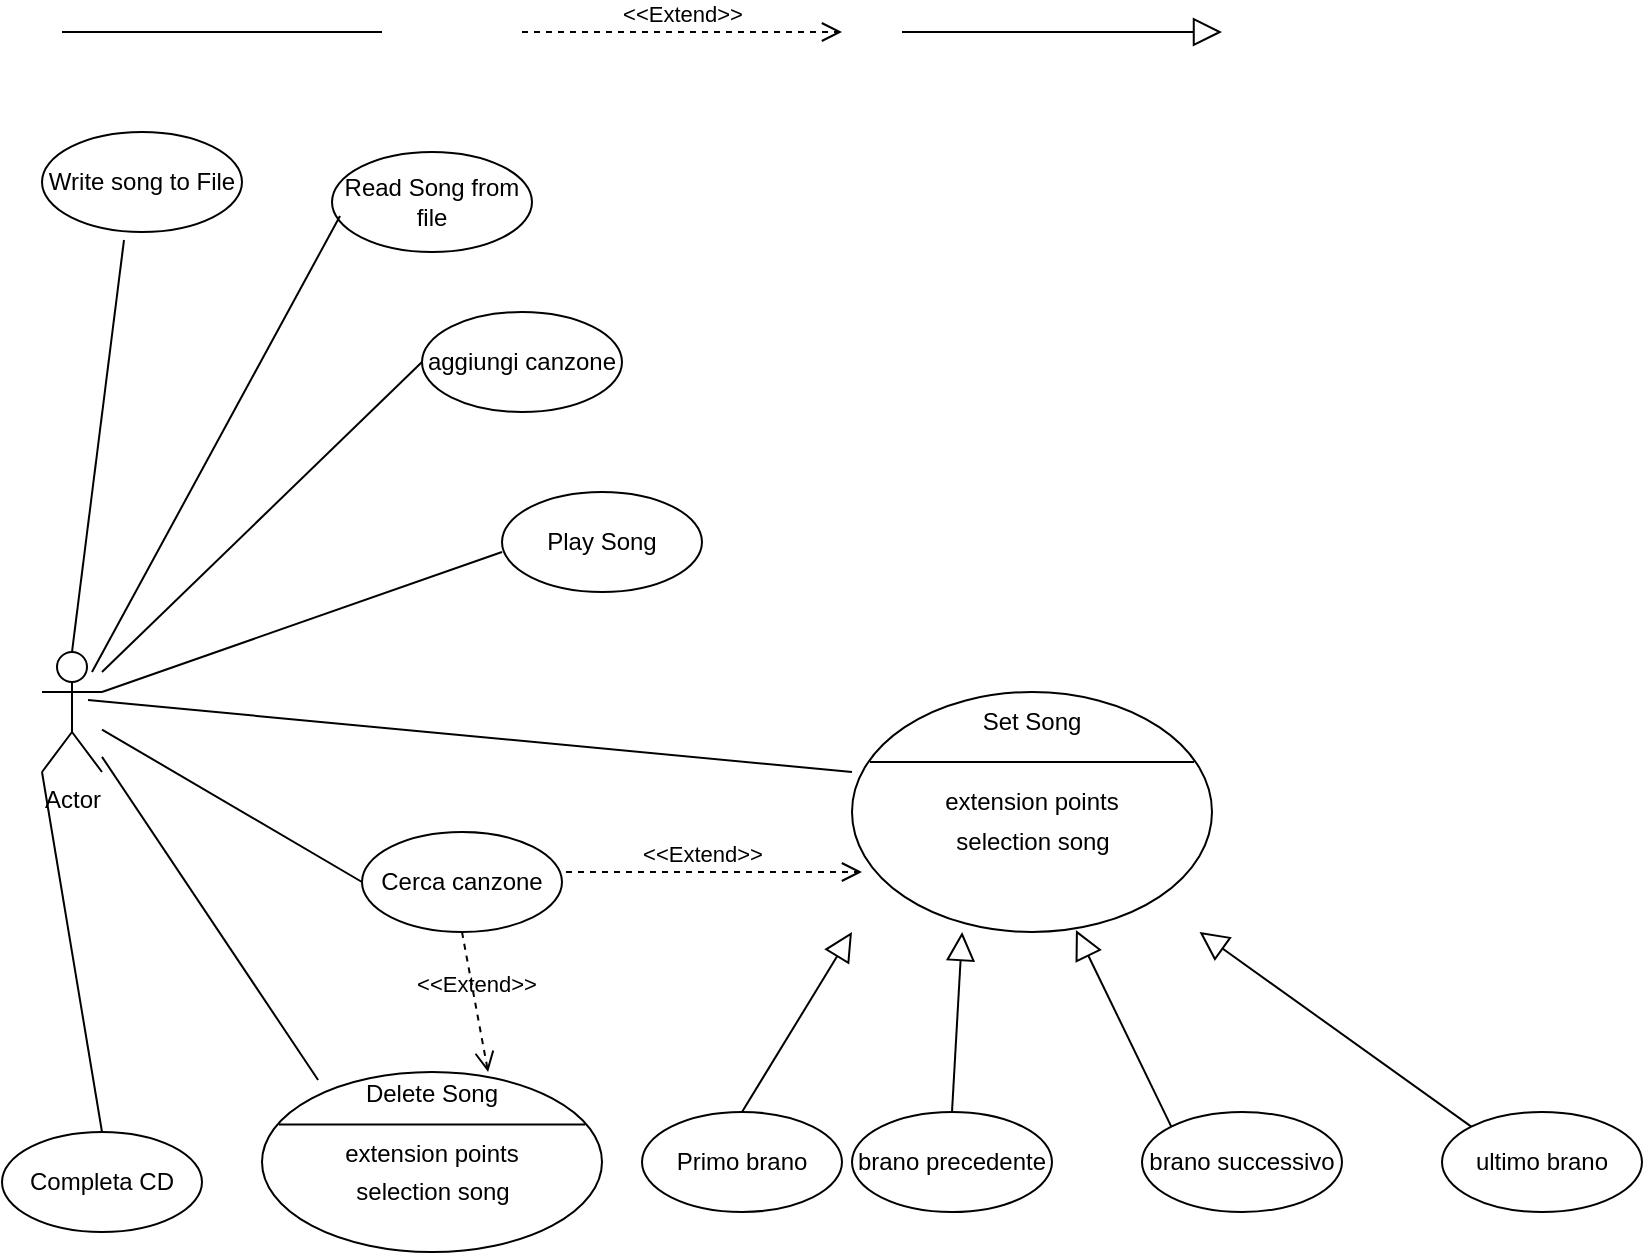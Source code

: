 <mxfile version="25.0.2" pages="2">
  <diagram name="use-case" id="G2yHooNUMp1ZqafUJRAE">
    <mxGraphModel grid="1" page="1" gridSize="10" guides="1" tooltips="1" connect="1" arrows="1" fold="1" pageScale="1" pageWidth="850" pageHeight="1100" math="0" shadow="0">
      <root>
        <mxCell id="0" />
        <mxCell id="1" parent="0" />
        <mxCell id="Fyyzq-A9VG0M-GMCANRr-1" value="Actor" style="shape=umlActor;verticalLabelPosition=bottom;verticalAlign=top;html=1;" vertex="1" parent="1">
          <mxGeometry x="20" y="400" width="30" height="60" as="geometry" />
        </mxCell>
        <mxCell id="Fyyzq-A9VG0M-GMCANRr-4" value="&lt;div&gt;&lt;br&gt;&lt;/div&gt;&lt;div&gt;&lt;br&gt;&lt;/div&gt;&lt;div&gt;selection song&lt;/div&gt;" style="shape=ellipse;container=1;horizontal=1;horizontalStack=0;resizeParent=1;resizeParentMax=0;resizeLast=0;html=1;dashed=0;collapsible=0;" vertex="1" parent="1">
          <mxGeometry x="425" y="420" width="180" height="120" as="geometry" />
        </mxCell>
        <mxCell id="Fyyzq-A9VG0M-GMCANRr-5" value="Set Song" style="html=1;strokeColor=none;fillColor=none;align=center;verticalAlign=middle;rotatable=0;whiteSpace=wrap;" vertex="1" parent="Fyyzq-A9VG0M-GMCANRr-4">
          <mxGeometry width="180" height="30" as="geometry" />
        </mxCell>
        <mxCell id="Fyyzq-A9VG0M-GMCANRr-6" value="" style="line;strokeWidth=1;fillColor=none;rotatable=0;labelPosition=right;points=[];portConstraint=eastwest;dashed=0;resizeWidth=1;" vertex="1" parent="Fyyzq-A9VG0M-GMCANRr-4">
          <mxGeometry x="9" y="30" width="162" height="10" as="geometry" />
        </mxCell>
        <mxCell id="Fyyzq-A9VG0M-GMCANRr-7" value="extension points" style="text;html=1;align=center;verticalAlign=middle;rotatable=0;fillColor=none;strokeColor=none;whiteSpace=wrap;" vertex="1" parent="Fyyzq-A9VG0M-GMCANRr-4">
          <mxGeometry y="40" width="180" height="30" as="geometry" />
        </mxCell>
        <mxCell id="Fyyzq-A9VG0M-GMCANRr-14" value="brano successivo" style="ellipse;html=1;whiteSpace=wrap;" vertex="1" parent="1">
          <mxGeometry x="570" y="630" width="100" height="50" as="geometry" />
        </mxCell>
        <mxCell id="Fyyzq-A9VG0M-GMCANRr-15" value="brano precedente" style="ellipse;html=1;whiteSpace=wrap;" vertex="1" parent="1">
          <mxGeometry x="425" y="630" width="100" height="50" as="geometry" />
        </mxCell>
        <mxCell id="Fyyzq-A9VG0M-GMCANRr-16" value="Primo brano" style="ellipse;html=1;whiteSpace=wrap;" vertex="1" parent="1">
          <mxGeometry x="320" y="630" width="100" height="50" as="geometry" />
        </mxCell>
        <mxCell id="Fyyzq-A9VG0M-GMCANRr-17" value="ultimo brano" style="ellipse;html=1;whiteSpace=wrap;" vertex="1" parent="1">
          <mxGeometry x="720" y="630" width="100" height="50" as="geometry" />
        </mxCell>
        <mxCell id="Fyyzq-A9VG0M-GMCANRr-18" value="aggiungi canzone" style="ellipse;html=1;whiteSpace=wrap;" vertex="1" parent="1">
          <mxGeometry x="210" y="230" width="100" height="50" as="geometry" />
        </mxCell>
        <mxCell id="Fyyzq-A9VG0M-GMCANRr-20" value="" style="endArrow=none;html=1;endSize=12;startArrow=none;startSize=14;startFill=0;edgeStyle=orthogonalEdgeStyle;align=center;verticalAlign=bottom;endFill=0;rounded=0;" edge="1" parent="1">
          <mxGeometry y="3" relative="1" as="geometry">
            <mxPoint x="30" y="90" as="sourcePoint" />
            <mxPoint x="190" y="90" as="targetPoint" />
          </mxGeometry>
        </mxCell>
        <mxCell id="Fyyzq-A9VG0M-GMCANRr-21" value="" style="endArrow=none;html=1;endSize=12;startArrow=none;startSize=14;startFill=0;align=center;verticalAlign=bottom;endFill=0;rounded=0;exitX=1;exitY=0.333;exitDx=0;exitDy=0;exitPerimeter=0;" edge="1" parent="1" source="Fyyzq-A9VG0M-GMCANRr-1">
          <mxGeometry y="3" relative="1" as="geometry">
            <mxPoint x="80" y="429.5" as="sourcePoint" />
            <mxPoint x="250" y="350" as="targetPoint" />
          </mxGeometry>
        </mxCell>
        <mxCell id="Fyyzq-A9VG0M-GMCANRr-22" value="Play Song" style="ellipse;html=1;whiteSpace=wrap;" vertex="1" parent="1">
          <mxGeometry x="250" y="320" width="100" height="50" as="geometry" />
        </mxCell>
        <mxCell id="Fyyzq-A9VG0M-GMCANRr-23" value="" style="endArrow=none;html=1;endSize=12;startArrow=none;startSize=14;startFill=0;align=center;verticalAlign=bottom;endFill=0;rounded=0;exitX=0.767;exitY=0.4;exitDx=0;exitDy=0;exitPerimeter=0;entryX=0;entryY=0;entryDx=0;entryDy=0;" edge="1" parent="1" source="Fyyzq-A9VG0M-GMCANRr-1" target="Fyyzq-A9VG0M-GMCANRr-7">
          <mxGeometry y="3" relative="1" as="geometry">
            <mxPoint x="60" y="430" as="sourcePoint" />
            <mxPoint x="260" y="360" as="targetPoint" />
          </mxGeometry>
        </mxCell>
        <mxCell id="Fyyzq-A9VG0M-GMCANRr-24" value="&amp;lt;&amp;lt;Extend&amp;gt;&amp;gt;" style="endArrow=open;startArrow=none;endFill=0;startFill=0;endSize=8;html=1;verticalAlign=bottom;dashed=1;labelBackgroundColor=none;rounded=0;" edge="1" parent="1">
          <mxGeometry width="160" relative="1" as="geometry">
            <mxPoint x="260" y="90" as="sourcePoint" />
            <mxPoint x="420" y="90" as="targetPoint" />
          </mxGeometry>
        </mxCell>
        <mxCell id="Fyyzq-A9VG0M-GMCANRr-25" value="&amp;lt;&amp;lt;Extend&amp;gt;&amp;gt;" style="endArrow=open;startArrow=none;endFill=0;startFill=0;endSize=8;html=1;verticalAlign=bottom;dashed=1;labelBackgroundColor=none;rounded=0;" edge="1" parent="1">
          <mxGeometry width="160" relative="1" as="geometry">
            <mxPoint x="270" y="510" as="sourcePoint" />
            <mxPoint x="430" y="510" as="targetPoint" />
          </mxGeometry>
        </mxCell>
        <mxCell id="Fyyzq-A9VG0M-GMCANRr-26" value="Cerca canzone" style="ellipse;html=1;whiteSpace=wrap;" vertex="1" parent="1">
          <mxGeometry x="180" y="490" width="100" height="50" as="geometry" />
        </mxCell>
        <mxCell id="Fyyzq-A9VG0M-GMCANRr-27" value="" style="edgeStyle=none;html=1;endSize=12;endArrow=block;endFill=0;rounded=0;" edge="1" parent="1">
          <mxGeometry width="160" relative="1" as="geometry">
            <mxPoint x="450" y="90" as="sourcePoint" />
            <mxPoint x="610" y="90" as="targetPoint" />
          </mxGeometry>
        </mxCell>
        <mxCell id="Fyyzq-A9VG0M-GMCANRr-28" value="" style="edgeStyle=none;html=1;endSize=12;endArrow=block;endFill=0;rounded=0;entryX=0;entryY=1;entryDx=0;entryDy=0;exitX=0.5;exitY=0;exitDx=0;exitDy=0;" edge="1" parent="1" source="Fyyzq-A9VG0M-GMCANRr-16" target="Fyyzq-A9VG0M-GMCANRr-4">
          <mxGeometry width="160" relative="1" as="geometry">
            <mxPoint x="320" y="610" as="sourcePoint" />
            <mxPoint x="480" y="610" as="targetPoint" />
          </mxGeometry>
        </mxCell>
        <mxCell id="Fyyzq-A9VG0M-GMCANRr-29" value="" style="edgeStyle=none;html=1;endSize=12;endArrow=block;endFill=0;rounded=0;entryX=0.306;entryY=1;entryDx=0;entryDy=0;exitX=0.5;exitY=0;exitDx=0;exitDy=0;entryPerimeter=0;" edge="1" parent="1" source="Fyyzq-A9VG0M-GMCANRr-15" target="Fyyzq-A9VG0M-GMCANRr-4">
          <mxGeometry width="160" relative="1" as="geometry">
            <mxPoint x="360" y="640" as="sourcePoint" />
            <mxPoint x="435" y="550" as="targetPoint" />
          </mxGeometry>
        </mxCell>
        <mxCell id="Fyyzq-A9VG0M-GMCANRr-30" value="" style="edgeStyle=none;html=1;endSize=12;endArrow=block;endFill=0;rounded=0;entryX=0.622;entryY=0.992;entryDx=0;entryDy=0;exitX=0;exitY=0;exitDx=0;exitDy=0;entryPerimeter=0;" edge="1" parent="1" source="Fyyzq-A9VG0M-GMCANRr-14" target="Fyyzq-A9VG0M-GMCANRr-4">
          <mxGeometry width="160" relative="1" as="geometry">
            <mxPoint x="540" y="630" as="sourcePoint" />
            <mxPoint x="545" y="540" as="targetPoint" />
          </mxGeometry>
        </mxCell>
        <mxCell id="Fyyzq-A9VG0M-GMCANRr-31" value="" style="edgeStyle=none;html=1;endSize=12;endArrow=block;endFill=0;rounded=0;exitX=0;exitY=0;exitDx=0;exitDy=0;" edge="1" parent="1" source="Fyyzq-A9VG0M-GMCANRr-17" target="Fyyzq-A9VG0M-GMCANRr-4">
          <mxGeometry width="160" relative="1" as="geometry">
            <mxPoint x="720" y="640" as="sourcePoint" />
            <mxPoint x="725" y="550" as="targetPoint" />
          </mxGeometry>
        </mxCell>
        <mxCell id="Fyyzq-A9VG0M-GMCANRr-32" value="&amp;lt;&amp;lt;Extend&amp;gt;&amp;gt;" style="endArrow=open;startArrow=none;endFill=0;startFill=0;endSize=8;html=1;verticalAlign=bottom;dashed=1;labelBackgroundColor=none;rounded=0;entryX=0.665;entryY=0;entryDx=0;entryDy=0;entryPerimeter=0;exitX=0.5;exitY=1;exitDx=0;exitDy=0;" edge="1" parent="1" source="Fyyzq-A9VG0M-GMCANRr-26" target="Fyyzq-A9VG0M-GMCANRr-34">
          <mxGeometry width="160" relative="1" as="geometry">
            <mxPoint x="220" y="610" as="sourcePoint" />
            <mxPoint x="440" y="520" as="targetPoint" />
          </mxGeometry>
        </mxCell>
        <mxCell id="Fyyzq-A9VG0M-GMCANRr-33" value="&lt;div&gt;&lt;br&gt;&lt;/div&gt;&lt;div&gt;&lt;br&gt;&lt;/div&gt;&lt;div&gt;selection song&lt;/div&gt;" style="shape=ellipse;container=1;horizontal=1;horizontalStack=0;resizeParent=1;resizeParentMax=0;resizeLast=0;html=1;dashed=0;collapsible=0;" vertex="1" parent="1">
          <mxGeometry x="130" y="610" width="170" height="90" as="geometry" />
        </mxCell>
        <mxCell id="Fyyzq-A9VG0M-GMCANRr-34" value="Delete Song" style="html=1;strokeColor=none;fillColor=none;align=center;verticalAlign=middle;rotatable=0;whiteSpace=wrap;" vertex="1" parent="Fyyzq-A9VG0M-GMCANRr-33">
          <mxGeometry width="170" height="22.5" as="geometry" />
        </mxCell>
        <mxCell id="Fyyzq-A9VG0M-GMCANRr-35" value="" style="line;strokeWidth=1;fillColor=none;rotatable=0;labelPosition=right;points=[];portConstraint=eastwest;dashed=0;resizeWidth=1;" vertex="1" parent="Fyyzq-A9VG0M-GMCANRr-33">
          <mxGeometry x="8.5" y="22.5" width="153" height="7.5" as="geometry" />
        </mxCell>
        <mxCell id="Fyyzq-A9VG0M-GMCANRr-36" value="extension points" style="text;html=1;align=center;verticalAlign=middle;rotatable=0;fillColor=none;strokeColor=none;whiteSpace=wrap;" vertex="1" parent="Fyyzq-A9VG0M-GMCANRr-33">
          <mxGeometry y="30" width="170" height="22.5" as="geometry" />
        </mxCell>
        <mxCell id="Fyyzq-A9VG0M-GMCANRr-37" value="" style="endArrow=none;html=1;endSize=12;startArrow=none;startSize=14;startFill=0;align=center;verticalAlign=bottom;endFill=0;rounded=0;entryX=0.165;entryY=0.178;entryDx=0;entryDy=0;entryPerimeter=0;" edge="1" parent="1" source="Fyyzq-A9VG0M-GMCANRr-1" target="Fyyzq-A9VG0M-GMCANRr-34">
          <mxGeometry y="3" relative="1" as="geometry">
            <mxPoint x="50" y="514.5" as="sourcePoint" />
            <mxPoint x="210" y="514.5" as="targetPoint" />
          </mxGeometry>
        </mxCell>
        <mxCell id="Fyyzq-A9VG0M-GMCANRr-38" value="" style="endArrow=none;html=1;endSize=12;startArrow=none;startSize=14;startFill=0;align=center;verticalAlign=bottom;endFill=0;rounded=0;entryX=0;entryY=0.5;entryDx=0;entryDy=0;" edge="1" parent="1" source="Fyyzq-A9VG0M-GMCANRr-1" target="Fyyzq-A9VG0M-GMCANRr-26">
          <mxGeometry y="3" relative="1" as="geometry">
            <mxPoint x="60" y="462" as="sourcePoint" />
            <mxPoint x="168" y="624" as="targetPoint" />
          </mxGeometry>
        </mxCell>
        <mxCell id="Fyyzq-A9VG0M-GMCANRr-39" value="Read Song from file" style="ellipse;html=1;whiteSpace=wrap;" vertex="1" parent="1">
          <mxGeometry x="165" y="150" width="100" height="50" as="geometry" />
        </mxCell>
        <mxCell id="Fyyzq-A9VG0M-GMCANRr-40" value="Write song to File" style="ellipse;html=1;whiteSpace=wrap;" vertex="1" parent="1">
          <mxGeometry x="20" y="140" width="100" height="50" as="geometry" />
        </mxCell>
        <mxCell id="Fyyzq-A9VG0M-GMCANRr-41" value="" style="endArrow=none;html=1;endSize=12;startArrow=none;startSize=14;startFill=0;align=center;verticalAlign=bottom;endFill=0;rounded=0;exitX=0.5;exitY=0;exitDx=0;exitDy=0;exitPerimeter=0;entryX=0.41;entryY=1.08;entryDx=0;entryDy=0;entryPerimeter=0;" edge="1" parent="1" source="Fyyzq-A9VG0M-GMCANRr-1" target="Fyyzq-A9VG0M-GMCANRr-40">
          <mxGeometry y="3" relative="1" as="geometry">
            <mxPoint x="60" y="430" as="sourcePoint" />
            <mxPoint x="260" y="360" as="targetPoint" />
          </mxGeometry>
        </mxCell>
        <mxCell id="Fyyzq-A9VG0M-GMCANRr-42" value="" style="endArrow=none;html=1;endSize=12;startArrow=none;startSize=14;startFill=0;align=center;verticalAlign=bottom;endFill=0;rounded=0;exitX=0.5;exitY=0;exitDx=0;exitDy=0;exitPerimeter=0;entryX=0.04;entryY=0.64;entryDx=0;entryDy=0;entryPerimeter=0;" edge="1" parent="1" target="Fyyzq-A9VG0M-GMCANRr-39">
          <mxGeometry y="3" relative="1" as="geometry">
            <mxPoint x="45" y="410" as="sourcePoint" />
            <mxPoint x="71" y="204" as="targetPoint" />
          </mxGeometry>
        </mxCell>
        <mxCell id="Fyyzq-A9VG0M-GMCANRr-43" value="" style="endArrow=none;html=1;endSize=12;startArrow=none;startSize=14;startFill=0;align=center;verticalAlign=bottom;endFill=0;rounded=0;entryX=0;entryY=0.5;entryDx=0;entryDy=0;" edge="1" parent="1" target="Fyyzq-A9VG0M-GMCANRr-18">
          <mxGeometry y="3" relative="1" as="geometry">
            <mxPoint x="50" y="410" as="sourcePoint" />
            <mxPoint x="179" y="192" as="targetPoint" />
          </mxGeometry>
        </mxCell>
        <mxCell id="Fyyzq-A9VG0M-GMCANRr-44" value="Completa CD" style="ellipse;html=1;whiteSpace=wrap;" vertex="1" parent="1">
          <mxGeometry y="640" width="100" height="50" as="geometry" />
        </mxCell>
        <mxCell id="Fyyzq-A9VG0M-GMCANRr-45" value="" style="endArrow=none;html=1;endSize=12;startArrow=none;startSize=14;startFill=0;align=center;verticalAlign=bottom;endFill=0;rounded=0;entryX=0.5;entryY=0;entryDx=0;entryDy=0;exitX=0;exitY=1;exitDx=0;exitDy=0;exitPerimeter=0;" edge="1" parent="1" source="Fyyzq-A9VG0M-GMCANRr-1" target="Fyyzq-A9VG0M-GMCANRr-44">
          <mxGeometry y="3" relative="1" as="geometry">
            <mxPoint x="30" y="469" as="sourcePoint" />
            <mxPoint x="138" y="631" as="targetPoint" />
          </mxGeometry>
        </mxCell>
      </root>
    </mxGraphModel>
  </diagram>
  <diagram id="t4l4nTpJ_EuGrwKh15Xr" name="class">
    <mxGraphModel dx="680" dy="1827" grid="1" gridSize="10" guides="1" tooltips="1" connect="1" arrows="1" fold="1" page="1" pageScale="1" pageWidth="850" pageHeight="1100" math="0" shadow="0">
      <root>
        <mxCell id="0" />
        <mxCell id="1" parent="0" />
        <mxCell id="1W4_1yZq9KzV4Bjwq4R6-1" value="CD&amp;lt;T&amp;gt;&lt;div&gt;&amp;lt;&amp;lt;abstract&amp;gt;&amp;gt;&lt;/div&gt;" style="swimlane;fontStyle=1;align=center;verticalAlign=top;childLayout=stackLayout;horizontal=1;startSize=40;horizontalStack=0;resizeParent=1;resizeParentMax=0;resizeLast=0;collapsible=1;marginBottom=0;whiteSpace=wrap;html=1;" parent="1" vertex="1">
          <mxGeometry x="390" y="130" width="160" height="220" as="geometry" />
        </mxCell>
        <mxCell id="1W4_1yZq9KzV4Bjwq4R6-2" value="-titolo: String&lt;div&gt;#tracce: List&amp;lt;T&amp;gt;&lt;/div&gt;&lt;div&gt;- capacita: int&lt;/div&gt;&lt;div&gt;-spazioOccupato: int&lt;/div&gt;&lt;div&gt;&amp;nbsp;&lt;br&gt;&lt;div&gt;&lt;br&gt;&lt;/div&gt;&lt;/div&gt;" style="text;strokeColor=none;fillColor=none;align=left;verticalAlign=top;spacingLeft=4;spacingRight=4;overflow=hidden;rotatable=0;points=[[0,0.5],[1,0.5]];portConstraint=eastwest;whiteSpace=wrap;html=1;" parent="1W4_1yZq9KzV4Bjwq4R6-1" vertex="1">
          <mxGeometry y="40" width="160" height="70" as="geometry" />
        </mxCell>
        <mxCell id="1W4_1yZq9KzV4Bjwq4R6-3" value="" style="line;strokeWidth=1;fillColor=none;align=left;verticalAlign=middle;spacingTop=-1;spacingLeft=3;spacingRight=3;rotatable=0;labelPosition=right;points=[];portConstraint=eastwest;strokeColor=inherit;" parent="1W4_1yZq9KzV4Bjwq4R6-1" vertex="1">
          <mxGeometry y="110" width="160" height="8" as="geometry" />
        </mxCell>
        <mxCell id="1W4_1yZq9KzV4Bjwq4R6-4" value="-nextSong(): String&lt;div&gt;- previousSong(): String&lt;/div&gt;&lt;div&gt;- FirstTrack():String&lt;/div&gt;&lt;div&gt;- LastTrack(): String&lt;/div&gt;&lt;div&gt;&lt;br&gt;&lt;/div&gt;" style="text;strokeColor=none;fillColor=none;align=left;verticalAlign=top;spacingLeft=4;spacingRight=4;overflow=hidden;rotatable=0;points=[[0,0.5],[1,0.5]];portConstraint=eastwest;whiteSpace=wrap;html=1;" parent="1W4_1yZq9KzV4Bjwq4R6-1" vertex="1">
          <mxGeometry y="118" width="160" height="102" as="geometry" />
        </mxCell>
        <mxCell id="1W4_1yZq9KzV4Bjwq4R6-5" value="" style="endArrow=diamondThin;endFill=0;endSize=24;html=1;rounded=0;" parent="1" edge="1">
          <mxGeometry width="160" relative="1" as="geometry">
            <mxPoint x="1350" y="374" as="sourcePoint" />
            <mxPoint x="1510" y="374" as="targetPoint" />
          </mxGeometry>
        </mxCell>
        <mxCell id="1W4_1yZq9KzV4Bjwq4R6-7" value="" style="endArrow=none;startArrow=diamondThin;endFill=0;startFill=1;html=1;verticalAlign=bottom;labelBackgroundColor=none;strokeWidth=1;startSize=8;endSize=8;rounded=0;" parent="1" edge="1">
          <mxGeometry width="160" relative="1" as="geometry">
            <mxPoint x="1560" y="374" as="sourcePoint" />
            <mxPoint x="1720" y="374" as="targetPoint" />
          </mxGeometry>
        </mxCell>
        <mxCell id="1W4_1yZq9KzV4Bjwq4R6-8" value="" style="endArrow=block;endSize=16;endFill=0;html=1;rounded=0;" parent="1" edge="1">
          <mxGeometry width="160" relative="1" as="geometry">
            <mxPoint x="1750" y="374" as="sourcePoint" />
            <mxPoint x="1910" y="374" as="targetPoint" />
          </mxGeometry>
        </mxCell>
        <mxCell id="1W4_1yZq9KzV4Bjwq4R6-10" value="" style="endArrow=none;html=1;rounded=0;align=center;verticalAlign=bottom;labelBackgroundColor=none;" parent="1" edge="1">
          <mxGeometry relative="1" as="geometry">
            <mxPoint x="1750" y="324" as="sourcePoint" />
            <mxPoint x="1890" y="324" as="targetPoint" />
          </mxGeometry>
        </mxCell>
        <mxCell id="1W4_1yZq9KzV4Bjwq4R6-12" value="User" style="swimlane;fontStyle=1;align=center;verticalAlign=top;childLayout=stackLayout;horizontal=1;startSize=26;horizontalStack=0;resizeParent=1;resizeParentMax=0;resizeLast=0;collapsible=1;marginBottom=0;whiteSpace=wrap;html=1;" parent="1" vertex="1">
          <mxGeometry x="10" y="220" width="160" height="110" as="geometry" />
        </mxCell>
        <mxCell id="1W4_1yZq9KzV4Bjwq4R6-13" value="+ field: type" style="text;strokeColor=none;fillColor=none;align=left;verticalAlign=top;spacingLeft=4;spacingRight=4;overflow=hidden;rotatable=0;points=[[0,0.5],[1,0.5]];portConstraint=eastwest;whiteSpace=wrap;html=1;" parent="1W4_1yZq9KzV4Bjwq4R6-12" vertex="1">
          <mxGeometry y="26" width="160" height="26" as="geometry" />
        </mxCell>
        <mxCell id="1W4_1yZq9KzV4Bjwq4R6-14" value="" style="line;strokeWidth=1;fillColor=none;align=left;verticalAlign=middle;spacingTop=-1;spacingLeft=3;spacingRight=3;rotatable=0;labelPosition=right;points=[];portConstraint=eastwest;strokeColor=inherit;" parent="1W4_1yZq9KzV4Bjwq4R6-12" vertex="1">
          <mxGeometry y="52" width="160" height="8" as="geometry" />
        </mxCell>
        <mxCell id="1W4_1yZq9KzV4Bjwq4R6-15" value="InserisciCD(): boolean&lt;div&gt;rimouvi CD(): boolean&lt;/div&gt;" style="text;strokeColor=none;fillColor=none;align=left;verticalAlign=top;spacingLeft=4;spacingRight=4;overflow=hidden;rotatable=0;points=[[0,0.5],[1,0.5]];portConstraint=eastwest;whiteSpace=wrap;html=1;" parent="1W4_1yZq9KzV4Bjwq4R6-12" vertex="1">
          <mxGeometry y="60" width="160" height="50" as="geometry" />
        </mxCell>
        <mxCell id="1W4_1yZq9KzV4Bjwq4R6-16" value="Choose Song" style="swimlane;fontStyle=1;align=center;verticalAlign=top;childLayout=stackLayout;horizontal=1;startSize=26;horizontalStack=0;resizeParent=1;resizeParentMax=0;resizeLast=0;collapsible=1;marginBottom=0;whiteSpace=wrap;html=1;" parent="1" vertex="1">
          <mxGeometry x="1550" y="452" width="160" height="86" as="geometry" />
        </mxCell>
        <mxCell id="1W4_1yZq9KzV4Bjwq4R6-17" value="+ field: type" style="text;strokeColor=none;fillColor=none;align=left;verticalAlign=top;spacingLeft=4;spacingRight=4;overflow=hidden;rotatable=0;points=[[0,0.5],[1,0.5]];portConstraint=eastwest;whiteSpace=wrap;html=1;" parent="1W4_1yZq9KzV4Bjwq4R6-16" vertex="1">
          <mxGeometry y="26" width="160" height="26" as="geometry" />
        </mxCell>
        <mxCell id="1W4_1yZq9KzV4Bjwq4R6-18" value="" style="line;strokeWidth=1;fillColor=none;align=left;verticalAlign=middle;spacingTop=-1;spacingLeft=3;spacingRight=3;rotatable=0;labelPosition=right;points=[];portConstraint=eastwest;strokeColor=inherit;" parent="1W4_1yZq9KzV4Bjwq4R6-16" vertex="1">
          <mxGeometry y="52" width="160" height="8" as="geometry" />
        </mxCell>
        <mxCell id="1W4_1yZq9KzV4Bjwq4R6-19" value="+ method(type): type" style="text;strokeColor=none;fillColor=none;align=left;verticalAlign=top;spacingLeft=4;spacingRight=4;overflow=hidden;rotatable=0;points=[[0,0.5],[1,0.5]];portConstraint=eastwest;whiteSpace=wrap;html=1;" parent="1W4_1yZq9KzV4Bjwq4R6-16" vertex="1">
          <mxGeometry y="60" width="160" height="26" as="geometry" />
        </mxCell>
        <mxCell id="1W4_1yZq9KzV4Bjwq4R6-20" value="Modify CD" style="swimlane;fontStyle=1;align=center;verticalAlign=top;childLayout=stackLayout;horizontal=1;startSize=26;horizontalStack=0;resizeParent=1;resizeParentMax=0;resizeLast=0;collapsible=1;marginBottom=0;whiteSpace=wrap;html=1;" parent="1" vertex="1">
          <mxGeometry x="1540" y="562" width="160" height="86" as="geometry" />
        </mxCell>
        <mxCell id="1W4_1yZq9KzV4Bjwq4R6-21" value="+ field: type" style="text;strokeColor=none;fillColor=none;align=left;verticalAlign=top;spacingLeft=4;spacingRight=4;overflow=hidden;rotatable=0;points=[[0,0.5],[1,0.5]];portConstraint=eastwest;whiteSpace=wrap;html=1;" parent="1W4_1yZq9KzV4Bjwq4R6-20" vertex="1">
          <mxGeometry y="26" width="160" height="26" as="geometry" />
        </mxCell>
        <mxCell id="1W4_1yZq9KzV4Bjwq4R6-22" value="" style="line;strokeWidth=1;fillColor=none;align=left;verticalAlign=middle;spacingTop=-1;spacingLeft=3;spacingRight=3;rotatable=0;labelPosition=right;points=[];portConstraint=eastwest;strokeColor=inherit;" parent="1W4_1yZq9KzV4Bjwq4R6-20" vertex="1">
          <mxGeometry y="52" width="160" height="8" as="geometry" />
        </mxCell>
        <mxCell id="1W4_1yZq9KzV4Bjwq4R6-23" value="+ method(type): type" style="text;strokeColor=none;fillColor=none;align=left;verticalAlign=top;spacingLeft=4;spacingRight=4;overflow=hidden;rotatable=0;points=[[0,0.5],[1,0.5]];portConstraint=eastwest;whiteSpace=wrap;html=1;" parent="1W4_1yZq9KzV4Bjwq4R6-20" vertex="1">
          <mxGeometry y="60" width="160" height="26" as="geometry" />
        </mxCell>
        <mxCell id="1W4_1yZq9KzV4Bjwq4R6-32" value="" style="endArrow=none;html=1;rounded=0;align=center;verticalAlign=bottom;labelBackgroundColor=none;entryX=-0.019;entryY=1.077;entryDx=0;entryDy=0;entryPerimeter=0;" parent="1" target="1W4_1yZq9KzV4Bjwq4R6-2" edge="1">
          <mxGeometry relative="1" as="geometry">
            <mxPoint x="170" y="274.5" as="sourcePoint" />
            <mxPoint x="310" y="274.5" as="targetPoint" />
          </mxGeometry>
        </mxCell>
        <mxCell id="1W4_1yZq9KzV4Bjwq4R6-33" value="- insert" style="edgeLabel;html=1;align=center;verticalAlign=middle;resizable=0;points=[];" parent="1W4_1yZq9KzV4Bjwq4R6-32" connectable="0" vertex="1">
          <mxGeometry x="-0.13" relative="1" as="geometry">
            <mxPoint x="1" y="-12" as="offset" />
          </mxGeometry>
        </mxCell>
        <mxCell id="1W4_1yZq9KzV4Bjwq4R6-34" value="Read Only" style="swimlane;fontStyle=1;align=center;verticalAlign=top;childLayout=stackLayout;horizontal=1;startSize=26;horizontalStack=0;resizeParent=1;resizeParentMax=0;resizeLast=0;collapsible=1;marginBottom=0;whiteSpace=wrap;html=1;" parent="1" vertex="1">
          <mxGeometry x="265" y="390" width="160" height="34" as="geometry" />
        </mxCell>
        <mxCell id="1W4_1yZq9KzV4Bjwq4R6-36" value="" style="line;strokeWidth=1;fillColor=none;align=left;verticalAlign=middle;spacingTop=-1;spacingLeft=3;spacingRight=3;rotatable=0;labelPosition=right;points=[];portConstraint=eastwest;strokeColor=inherit;" parent="1W4_1yZq9KzV4Bjwq4R6-34" vertex="1">
          <mxGeometry y="26" width="160" height="8" as="geometry" />
        </mxCell>
        <mxCell id="1W4_1yZq9KzV4Bjwq4R6-38" value="Writable" style="swimlane;fontStyle=1;align=center;verticalAlign=top;childLayout=stackLayout;horizontal=1;startSize=26;horizontalStack=0;resizeParent=1;resizeParentMax=0;resizeLast=0;collapsible=1;marginBottom=0;whiteSpace=wrap;html=1;" parent="1" vertex="1">
          <mxGeometry x="500" y="390" width="160" height="100" as="geometry" />
        </mxCell>
        <mxCell id="1W4_1yZq9KzV4Bjwq4R6-40" value="" style="line;strokeWidth=1;fillColor=none;align=left;verticalAlign=middle;spacingTop=-1;spacingLeft=3;spacingRight=3;rotatable=0;labelPosition=right;points=[];portConstraint=eastwest;strokeColor=inherit;" parent="1W4_1yZq9KzV4Bjwq4R6-38" vertex="1">
          <mxGeometry y="26" width="160" height="8" as="geometry" />
        </mxCell>
        <mxCell id="1W4_1yZq9KzV4Bjwq4R6-41" value="modificaCD(): void&lt;div&gt;completeCD(): void&lt;/div&gt;" style="text;strokeColor=none;fillColor=none;align=left;verticalAlign=top;spacingLeft=4;spacingRight=4;overflow=hidden;rotatable=0;points=[[0,0.5],[1,0.5]];portConstraint=eastwest;whiteSpace=wrap;html=1;" parent="1W4_1yZq9KzV4Bjwq4R6-38" vertex="1">
          <mxGeometry y="34" width="160" height="66" as="geometry" />
        </mxCell>
        <mxCell id="1W4_1yZq9KzV4Bjwq4R6-42" value="One Time" style="swimlane;fontStyle=1;align=center;verticalAlign=top;childLayout=stackLayout;horizontal=1;startSize=26;horizontalStack=0;resizeParent=1;resizeParentMax=0;resizeLast=0;collapsible=1;marginBottom=0;whiteSpace=wrap;html=1;" parent="1" vertex="1">
          <mxGeometry x="410" y="540" width="160" height="34" as="geometry" />
        </mxCell>
        <mxCell id="1W4_1yZq9KzV4Bjwq4R6-44" value="" style="line;strokeWidth=1;fillColor=none;align=left;verticalAlign=middle;spacingTop=-1;spacingLeft=3;spacingRight=3;rotatable=0;labelPosition=right;points=[];portConstraint=eastwest;strokeColor=inherit;" parent="1W4_1yZq9KzV4Bjwq4R6-42" vertex="1">
          <mxGeometry y="26" width="160" height="8" as="geometry" />
        </mxCell>
        <mxCell id="1W4_1yZq9KzV4Bjwq4R6-46" value="Many times" style="swimlane;fontStyle=1;align=center;verticalAlign=top;childLayout=stackLayout;horizontal=1;startSize=26;horizontalStack=0;resizeParent=1;resizeParentMax=0;resizeLast=0;collapsible=1;marginBottom=0;whiteSpace=wrap;html=1;" parent="1" vertex="1">
          <mxGeometry x="610" y="540" width="160" height="34" as="geometry" />
        </mxCell>
        <mxCell id="1W4_1yZq9KzV4Bjwq4R6-48" value="" style="line;strokeWidth=1;fillColor=none;align=left;verticalAlign=middle;spacingTop=-1;spacingLeft=3;spacingRight=3;rotatable=0;labelPosition=right;points=[];portConstraint=eastwest;strokeColor=inherit;" parent="1W4_1yZq9KzV4Bjwq4R6-46" vertex="1">
          <mxGeometry y="26" width="160" height="8" as="geometry" />
        </mxCell>
        <mxCell id="1W4_1yZq9KzV4Bjwq4R6-50" value="Playlist" style="swimlane;fontStyle=1;align=center;verticalAlign=top;childLayout=stackLayout;horizontal=1;startSize=38;horizontalStack=0;resizeParent=1;resizeParentMax=0;resizeLast=0;collapsible=1;marginBottom=0;whiteSpace=wrap;html=1;" parent="1" vertex="1">
          <mxGeometry x="690" y="98" width="160" height="140" as="geometry" />
        </mxCell>
        <mxCell id="1W4_1yZq9KzV4Bjwq4R6-64" value="#NomePlaylist: String" style="text;html=1;align=center;verticalAlign=middle;resizable=0;points=[];autosize=1;strokeColor=none;fillColor=none;" parent="1W4_1yZq9KzV4Bjwq4R6-50" vertex="1">
          <mxGeometry y="38" width="160" height="30" as="geometry" />
        </mxCell>
        <mxCell id="1W4_1yZq9KzV4Bjwq4R6-52" value="" style="line;strokeWidth=1;fillColor=none;align=left;verticalAlign=middle;spacingTop=-1;spacingLeft=3;spacingRight=3;rotatable=0;labelPosition=right;points=[];portConstraint=eastwest;strokeColor=inherit;" parent="1W4_1yZq9KzV4Bjwq4R6-50" vertex="1">
          <mxGeometry y="68" width="160" height="72" as="geometry" />
        </mxCell>
        <mxCell id="1W4_1yZq9KzV4Bjwq4R6-54" value="" style="endArrow=block;endSize=16;endFill=0;html=1;rounded=0;entryX=0.281;entryY=1.029;entryDx=0;entryDy=0;entryPerimeter=0;exitX=0.831;exitY=0.035;exitDx=0;exitDy=0;exitPerimeter=0;" parent="1" source="1W4_1yZq9KzV4Bjwq4R6-34" target="1W4_1yZq9KzV4Bjwq4R6-4" edge="1">
          <mxGeometry width="160" relative="1" as="geometry">
            <mxPoint x="425" y="360" as="sourcePoint" />
            <mxPoint x="585" y="360" as="targetPoint" />
          </mxGeometry>
        </mxCell>
        <mxCell id="1W4_1yZq9KzV4Bjwq4R6-55" value="" style="endArrow=block;endSize=16;endFill=0;html=1;rounded=0;entryX=0.663;entryY=1.043;entryDx=0;entryDy=0;entryPerimeter=0;exitX=0.188;exitY=0.023;exitDx=0;exitDy=0;exitPerimeter=0;" parent="1" source="1W4_1yZq9KzV4Bjwq4R6-38" target="1W4_1yZq9KzV4Bjwq4R6-4" edge="1">
          <mxGeometry width="160" relative="1" as="geometry">
            <mxPoint x="500" y="399" as="sourcePoint" />
            <mxPoint x="542" y="316" as="targetPoint" />
          </mxGeometry>
        </mxCell>
        <mxCell id="1W4_1yZq9KzV4Bjwq4R6-56" value="" style="endArrow=none;startArrow=diamondThin;endFill=0;startFill=1;html=1;verticalAlign=bottom;labelBackgroundColor=none;strokeWidth=1;startSize=8;endSize=8;rounded=0;entryX=0;entryY=0.5;entryDx=0;entryDy=0;exitX=1.025;exitY=-0.077;exitDx=0;exitDy=0;exitPerimeter=0;" parent="1" source="1W4_1yZq9KzV4Bjwq4R6-2" target="1W4_1yZq9KzV4Bjwq4R6-50" edge="1">
          <mxGeometry width="160" relative="1" as="geometry">
            <mxPoint x="490" y="180" as="sourcePoint" />
            <mxPoint x="690" y="167" as="targetPoint" />
          </mxGeometry>
        </mxCell>
        <mxCell id="1W4_1yZq9KzV4Bjwq4R6-58" value="Song" style="swimlane;fontStyle=1;align=center;verticalAlign=top;childLayout=stackLayout;horizontal=1;startSize=38;horizontalStack=0;resizeParent=1;resizeParentMax=0;resizeLast=0;collapsible=1;marginBottom=0;whiteSpace=wrap;html=1;" parent="1" vertex="1">
          <mxGeometry x="400" y="-80" width="160" height="144" as="geometry" />
        </mxCell>
        <mxCell id="1W4_1yZq9KzV4Bjwq4R6-61" value="-titolo: String&lt;div&gt;-autore: string&lt;/div&gt;&lt;div&gt;-cantante: String&lt;/div&gt;&lt;div&gt;- byteCanzone: float[]&lt;/div&gt;&lt;div&gt;-durata: int&lt;/div&gt;" style="text;html=1;align=center;verticalAlign=middle;resizable=0;points=[];autosize=1;strokeColor=none;fillColor=none;" parent="1W4_1yZq9KzV4Bjwq4R6-58" vertex="1">
          <mxGeometry y="38" width="160" height="90" as="geometry" />
        </mxCell>
        <mxCell id="1W4_1yZq9KzV4Bjwq4R6-59" value="" style="line;strokeWidth=1;fillColor=none;align=left;verticalAlign=middle;spacingTop=-1;spacingLeft=3;spacingRight=3;rotatable=0;labelPosition=right;points=[];portConstraint=eastwest;strokeColor=inherit;" parent="1W4_1yZq9KzV4Bjwq4R6-58" vertex="1">
          <mxGeometry y="128" width="160" height="16" as="geometry" />
        </mxCell>
        <mxCell id="1W4_1yZq9KzV4Bjwq4R6-62" value="" style="endArrow=block;endSize=16;endFill=0;html=1;rounded=0;exitX=0.3;exitY=-0.035;exitDx=0;exitDy=0;exitPerimeter=0;entryX=0.681;entryY=1.038;entryDx=0;entryDy=0;entryPerimeter=0;" parent="1" source="1W4_1yZq9KzV4Bjwq4R6-46" target="1W4_1yZq9KzV4Bjwq4R6-41" edge="1">
          <mxGeometry width="160" relative="1" as="geometry">
            <mxPoint x="640" y="532" as="sourcePoint" />
            <mxPoint x="620" y="480" as="targetPoint" />
          </mxGeometry>
        </mxCell>
        <mxCell id="1W4_1yZq9KzV4Bjwq4R6-63" value="" style="endArrow=block;endSize=16;endFill=0;html=1;rounded=0;exitX=0.55;exitY=-0.023;exitDx=0;exitDy=0;exitPerimeter=0;entryX=0.206;entryY=0.923;entryDx=0;entryDy=0;entryPerimeter=0;" parent="1" source="1W4_1yZq9KzV4Bjwq4R6-42" target="1W4_1yZq9KzV4Bjwq4R6-41" edge="1">
          <mxGeometry width="160" relative="1" as="geometry">
            <mxPoint x="540" y="540" as="sourcePoint" />
            <mxPoint x="540" y="480" as="targetPoint" />
          </mxGeometry>
        </mxCell>
        <mxCell id="1W4_1yZq9KzV4Bjwq4R6-65" value="0..*" style="text;html=1;align=center;verticalAlign=middle;resizable=0;points=[];autosize=1;strokeColor=none;fillColor=none;" parent="1" vertex="1">
          <mxGeometry x="170" y="248" width="40" height="30" as="geometry" />
        </mxCell>
        <mxCell id="1W4_1yZq9KzV4Bjwq4R6-66" value="0,1" style="text;html=1;align=center;verticalAlign=middle;resizable=0;points=[];autosize=1;strokeColor=none;fillColor=none;" parent="1" vertex="1">
          <mxGeometry x="350" y="238" width="40" height="30" as="geometry" />
        </mxCell>
        <mxCell id="1W4_1yZq9KzV4Bjwq4R6-67" value="1..*" style="text;html=1;align=center;verticalAlign=middle;resizable=0;points=[];autosize=1;strokeColor=none;fillColor=none;" parent="1" vertex="1">
          <mxGeometry x="640" y="138" width="40" height="30" as="geometry" />
        </mxCell>
        <mxCell id="1W4_1yZq9KzV4Bjwq4R6-68" value="1..*" style="text;html=1;align=center;verticalAlign=middle;resizable=0;points=[];autosize=1;strokeColor=none;fillColor=none;" parent="1" vertex="1">
          <mxGeometry x="550" y="168" width="40" height="30" as="geometry" />
        </mxCell>
        <mxCell id="1W4_1yZq9KzV4Bjwq4R6-71" value="1..*" style="text;html=1;align=center;verticalAlign=middle;resizable=0;points=[];autosize=1;strokeColor=none;fillColor=none;" parent="1" vertex="1">
          <mxGeometry x="580" y="-10" width="40" height="30" as="geometry" />
        </mxCell>
        <mxCell id="1W4_1yZq9KzV4Bjwq4R6-72" value="1..*" style="text;html=1;align=center;verticalAlign=middle;resizable=0;points=[];autosize=1;strokeColor=none;fillColor=none;" parent="1" vertex="1">
          <mxGeometry x="850" y="108" width="40" height="30" as="geometry" />
        </mxCell>
        <mxCell id="1W4_1yZq9KzV4Bjwq4R6-76" value="" style="endArrow=none;html=1;rounded=0;align=center;verticalAlign=bottom;labelBackgroundColor=none;entryX=-0.019;entryY=0.556;entryDx=0;entryDy=0;entryPerimeter=0;exitX=0.625;exitY=0;exitDx=0;exitDy=0;exitPerimeter=0;" parent="1" source="1W4_1yZq9KzV4Bjwq4R6-12" target="1W4_1yZq9KzV4Bjwq4R6-61" edge="1">
          <mxGeometry relative="1" as="geometry">
            <mxPoint x="110" y="138" as="sourcePoint" />
            <mxPoint x="327" y="130.5" as="targetPoint" />
          </mxGeometry>
        </mxCell>
        <mxCell id="1W4_1yZq9KzV4Bjwq4R6-77" value="- choose" style="edgeLabel;html=1;align=center;verticalAlign=middle;resizable=0;points=[];" parent="1W4_1yZq9KzV4Bjwq4R6-76" connectable="0" vertex="1">
          <mxGeometry x="-0.13" relative="1" as="geometry">
            <mxPoint x="-15" y="-20" as="offset" />
          </mxGeometry>
        </mxCell>
        <mxCell id="1W4_1yZq9KzV4Bjwq4R6-78" value="0..*" style="text;html=1;align=center;verticalAlign=middle;resizable=0;points=[];autosize=1;strokeColor=none;fillColor=none;" parent="1" vertex="1">
          <mxGeometry x="70" y="188" width="40" height="30" as="geometry" />
        </mxCell>
        <mxCell id="1W4_1yZq9KzV4Bjwq4R6-79" value="0..*" style="text;html=1;align=center;verticalAlign=middle;resizable=0;points=[];autosize=1;strokeColor=none;fillColor=none;" parent="1" vertex="1">
          <mxGeometry x="350" y="-22" width="40" height="30" as="geometry" />
        </mxCell>
        <mxCell id="1W4_1yZq9KzV4Bjwq4R6-81" value="" style="endArrow=diamondThin;endFill=0;endSize=24;html=1;rounded=0;edgeStyle=orthogonalEdgeStyle;" parent="1" edge="1">
          <mxGeometry width="160" relative="1" as="geometry">
            <mxPoint x="560" y="30" as="sourcePoint" />
            <mxPoint x="853" y="140" as="targetPoint" />
            <Array as="points">
              <mxPoint x="560" y="31" />
              <mxPoint x="980" y="31" />
              <mxPoint x="980" y="140" />
              <mxPoint x="853" y="140" />
            </Array>
          </mxGeometry>
        </mxCell>
        <mxCell id="1W4_1yZq9KzV4Bjwq4R6-83" value="1..*" style="text;html=1;align=center;verticalAlign=middle;resizable=0;points=[];autosize=1;strokeColor=none;fillColor=none;" parent="1" vertex="1">
          <mxGeometry x="470" y="58" width="40" height="30" as="geometry" />
        </mxCell>
        <mxCell id="1W4_1yZq9KzV4Bjwq4R6-84" value="1..*" style="text;html=1;align=center;verticalAlign=middle;resizable=0;points=[];autosize=1;strokeColor=none;fillColor=none;" parent="1" vertex="1">
          <mxGeometry x="480" y="100" width="40" height="30" as="geometry" />
        </mxCell>
        <mxCell id="1W4_1yZq9KzV4Bjwq4R6-86" value="" style="endArrow=none;startArrow=diamondThin;endFill=0;startFill=1;html=1;verticalAlign=bottom;labelBackgroundColor=none;strokeWidth=1;startSize=8;endSize=8;rounded=0;entryX=0.25;entryY=1;entryDx=0;entryDy=0;exitX=0.319;exitY=0;exitDx=0;exitDy=0;exitPerimeter=0;" parent="1" edge="1">
          <mxGeometry width="160" relative="1" as="geometry">
            <mxPoint x="471.04" y="130" as="sourcePoint" />
            <mxPoint x="470" y="64" as="targetPoint" />
          </mxGeometry>
        </mxCell>
        <mxCell id="cwXtVLAMBMoG-FAe1yUT-1" value="riscrivibile" style="swimlane;fontStyle=1;align=center;verticalAlign=top;childLayout=stackLayout;horizontal=1;startSize=26;horizontalStack=0;resizeParent=1;resizeParentMax=0;resizeLast=0;collapsible=1;marginBottom=0;whiteSpace=wrap;html=1;" vertex="1" parent="1">
          <mxGeometry x="830" y="530" width="160" height="100" as="geometry" />
        </mxCell>
        <mxCell id="cwXtVLAMBMoG-FAe1yUT-2" value="" style="line;strokeWidth=1;fillColor=none;align=left;verticalAlign=middle;spacingTop=-1;spacingLeft=3;spacingRight=3;rotatable=0;labelPosition=right;points=[];portConstraint=eastwest;strokeColor=inherit;" vertex="1" parent="cwXtVLAMBMoG-FAe1yUT-1">
          <mxGeometry y="26" width="160" height="8" as="geometry" />
        </mxCell>
        <mxCell id="cwXtVLAMBMoG-FAe1yUT-3" value="&lt;div&gt;&lt;span style=&quot;background-color: initial;&quot;&gt;DeleteTrack(T)boolean&lt;/span&gt;&lt;/div&gt;" style="text;strokeColor=none;fillColor=none;align=left;verticalAlign=top;spacingLeft=4;spacingRight=4;overflow=hidden;rotatable=0;points=[[0,0.5],[1,0.5]];portConstraint=eastwest;whiteSpace=wrap;html=1;" vertex="1" parent="cwXtVLAMBMoG-FAe1yUT-1">
          <mxGeometry y="34" width="160" height="66" as="geometry" />
        </mxCell>
        <mxCell id="cwXtVLAMBMoG-FAe1yUT-4" value="" style="endArrow=block;endSize=16;endFill=0;html=1;rounded=0;exitX=0.25;exitY=0;exitDx=0;exitDy=0;entryX=0.975;entryY=0.742;entryDx=0;entryDy=0;entryPerimeter=0;" edge="1" parent="1" source="cwXtVLAMBMoG-FAe1yUT-1" target="1W4_1yZq9KzV4Bjwq4R6-41">
          <mxGeometry width="160" relative="1" as="geometry">
            <mxPoint x="540" y="402" as="sourcePoint" />
            <mxPoint x="560" y="340" as="targetPoint" />
          </mxGeometry>
        </mxCell>
      </root>
    </mxGraphModel>
  </diagram>
</mxfile>
